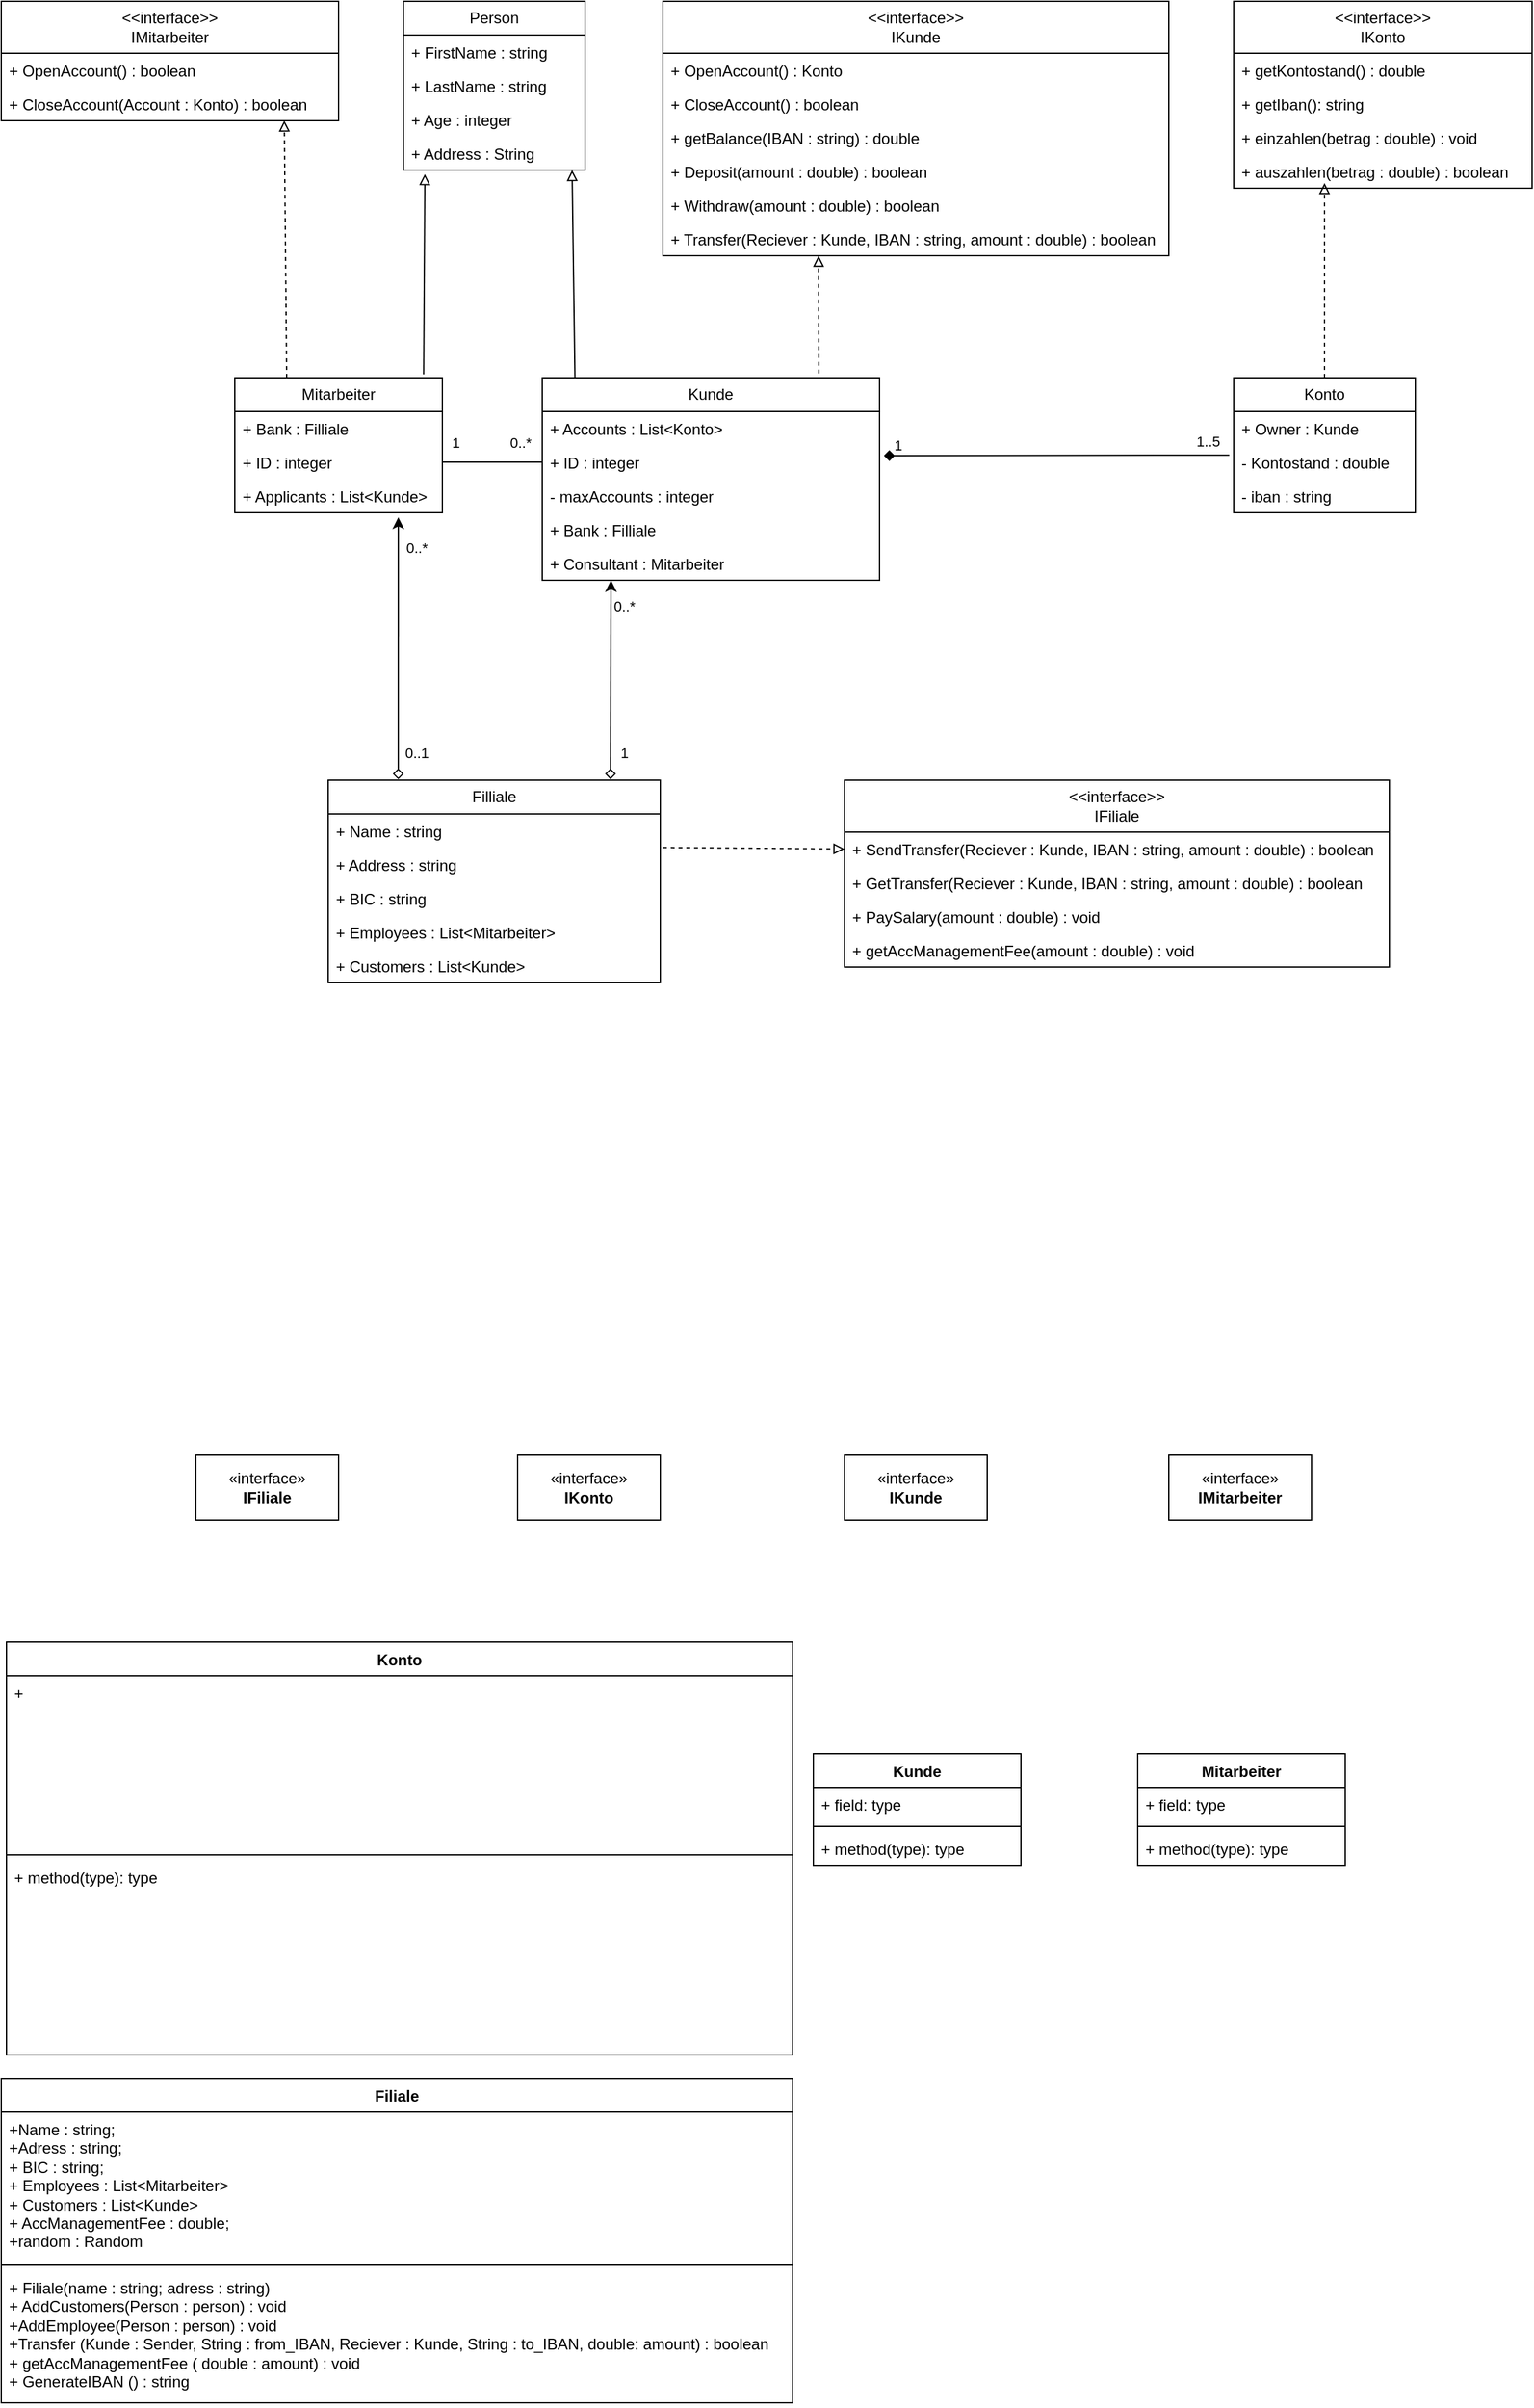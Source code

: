 <mxfile version="23.1.1" type="github">
  <diagram id="C5RBs43oDa-KdzZeNtuy" name="Page-1">
    <mxGraphModel dx="732" dy="807" grid="1" gridSize="10" guides="1" tooltips="1" connect="1" arrows="1" fold="1" page="1" pageScale="1" pageWidth="827" pageHeight="1169" math="0" shadow="0">
      <root>
        <mxCell id="WIyWlLk6GJQsqaUBKTNV-0" />
        <mxCell id="WIyWlLk6GJQsqaUBKTNV-1" parent="WIyWlLk6GJQsqaUBKTNV-0" />
        <mxCell id="O0np8D0qVa09u7cZetzE-4" value="&amp;lt;&amp;lt;interface&amp;gt;&amp;gt;&lt;br&gt;IKonto" style="swimlane;fontStyle=0;childLayout=stackLayout;horizontal=1;startSize=40;fillColor=none;horizontalStack=0;resizeParent=1;resizeParentMax=0;resizeLast=0;collapsible=1;marginBottom=0;whiteSpace=wrap;html=1;" parent="WIyWlLk6GJQsqaUBKTNV-1" vertex="1">
          <mxGeometry x="1360" y="80" width="230" height="144" as="geometry" />
        </mxCell>
        <mxCell id="O0np8D0qVa09u7cZetzE-5" value="+ getKontostand() : double" style="text;strokeColor=none;fillColor=none;align=left;verticalAlign=top;spacingLeft=4;spacingRight=4;overflow=hidden;rotatable=0;points=[[0,0.5],[1,0.5]];portConstraint=eastwest;whiteSpace=wrap;html=1;" parent="O0np8D0qVa09u7cZetzE-4" vertex="1">
          <mxGeometry y="40" width="230" height="26" as="geometry" />
        </mxCell>
        <mxCell id="O0np8D0qVa09u7cZetzE-6" value="+ getIban(): string" style="text;strokeColor=none;fillColor=none;align=left;verticalAlign=top;spacingLeft=4;spacingRight=4;overflow=hidden;rotatable=0;points=[[0,0.5],[1,0.5]];portConstraint=eastwest;whiteSpace=wrap;html=1;" parent="O0np8D0qVa09u7cZetzE-4" vertex="1">
          <mxGeometry y="66" width="230" height="26" as="geometry" />
        </mxCell>
        <mxCell id="O0np8D0qVa09u7cZetzE-7" value="+ einzahlen(betrag : double) : void" style="text;strokeColor=none;fillColor=none;align=left;verticalAlign=top;spacingLeft=4;spacingRight=4;overflow=hidden;rotatable=0;points=[[0,0.5],[1,0.5]];portConstraint=eastwest;whiteSpace=wrap;html=1;" parent="O0np8D0qVa09u7cZetzE-4" vertex="1">
          <mxGeometry y="92" width="230" height="26" as="geometry" />
        </mxCell>
        <mxCell id="O0np8D0qVa09u7cZetzE-21" value="+ auszahlen(betrag : double) : boolean" style="text;strokeColor=none;fillColor=none;align=left;verticalAlign=top;spacingLeft=4;spacingRight=4;overflow=hidden;rotatable=0;points=[[0,0.5],[1,0.5]];portConstraint=eastwest;whiteSpace=wrap;html=1;" parent="O0np8D0qVa09u7cZetzE-4" vertex="1">
          <mxGeometry y="118" width="230" height="26" as="geometry" />
        </mxCell>
        <mxCell id="O0np8D0qVa09u7cZetzE-9" value="&amp;lt;&amp;lt;interface&amp;gt;&amp;gt;&lt;br&gt;IFiliale" style="swimlane;fontStyle=0;childLayout=stackLayout;horizontal=1;startSize=40;fillColor=none;horizontalStack=0;resizeParent=1;resizeParentMax=0;resizeLast=0;collapsible=1;marginBottom=0;whiteSpace=wrap;html=1;" parent="WIyWlLk6GJQsqaUBKTNV-1" vertex="1">
          <mxGeometry x="1060" y="680" width="420" height="144" as="geometry" />
        </mxCell>
        <mxCell id="O0np8D0qVa09u7cZetzE-10" value="+ SendTransfer(Reciever : Kunde, IBAN : string, amount : double) : boolean" style="text;strokeColor=none;fillColor=none;align=left;verticalAlign=top;spacingLeft=4;spacingRight=4;overflow=hidden;rotatable=0;points=[[0,0.5],[1,0.5]];portConstraint=eastwest;whiteSpace=wrap;html=1;" parent="O0np8D0qVa09u7cZetzE-9" vertex="1">
          <mxGeometry y="40" width="420" height="26" as="geometry" />
        </mxCell>
        <mxCell id="O0np8D0qVa09u7cZetzE-11" value="+ GetTransfer(Reciever : Kunde, IBAN : string, amount : double) : boolean" style="text;strokeColor=none;fillColor=none;align=left;verticalAlign=top;spacingLeft=4;spacingRight=4;overflow=hidden;rotatable=0;points=[[0,0.5],[1,0.5]];portConstraint=eastwest;whiteSpace=wrap;html=1;" parent="O0np8D0qVa09u7cZetzE-9" vertex="1">
          <mxGeometry y="66" width="420" height="26" as="geometry" />
        </mxCell>
        <mxCell id="O0np8D0qVa09u7cZetzE-12" value="+ PaySalary(amount : double) : void" style="text;strokeColor=none;fillColor=none;align=left;verticalAlign=top;spacingLeft=4;spacingRight=4;overflow=hidden;rotatable=0;points=[[0,0.5],[1,0.5]];portConstraint=eastwest;whiteSpace=wrap;html=1;" parent="O0np8D0qVa09u7cZetzE-9" vertex="1">
          <mxGeometry y="92" width="420" height="26" as="geometry" />
        </mxCell>
        <mxCell id="O0np8D0qVa09u7cZetzE-25" value="+ getAccManagementFee(amount : double) : void" style="text;strokeColor=none;fillColor=none;align=left;verticalAlign=top;spacingLeft=4;spacingRight=4;overflow=hidden;rotatable=0;points=[[0,0.5],[1,0.5]];portConstraint=eastwest;whiteSpace=wrap;html=1;" parent="O0np8D0qVa09u7cZetzE-9" vertex="1">
          <mxGeometry y="118" width="420" height="26" as="geometry" />
        </mxCell>
        <mxCell id="O0np8D0qVa09u7cZetzE-13" value="&amp;lt;&amp;lt;interface&amp;gt;&amp;gt;&lt;br&gt;IMitarbeiter" style="swimlane;fontStyle=0;childLayout=stackLayout;horizontal=1;startSize=40;fillColor=none;horizontalStack=0;resizeParent=1;resizeParentMax=0;resizeLast=0;collapsible=1;marginBottom=0;whiteSpace=wrap;html=1;" parent="WIyWlLk6GJQsqaUBKTNV-1" vertex="1">
          <mxGeometry x="410" y="80" width="260" height="92" as="geometry" />
        </mxCell>
        <mxCell id="O0np8D0qVa09u7cZetzE-14" value="+ OpenAccount() : boolean" style="text;strokeColor=none;fillColor=none;align=left;verticalAlign=top;spacingLeft=4;spacingRight=4;overflow=hidden;rotatable=0;points=[[0,0.5],[1,0.5]];portConstraint=eastwest;whiteSpace=wrap;html=1;" parent="O0np8D0qVa09u7cZetzE-13" vertex="1">
          <mxGeometry y="40" width="260" height="26" as="geometry" />
        </mxCell>
        <mxCell id="O0np8D0qVa09u7cZetzE-15" value="+ CloseAccount(Account : Konto) : boolean" style="text;strokeColor=none;fillColor=none;align=left;verticalAlign=top;spacingLeft=4;spacingRight=4;overflow=hidden;rotatable=0;points=[[0,0.5],[1,0.5]];portConstraint=eastwest;whiteSpace=wrap;html=1;" parent="O0np8D0qVa09u7cZetzE-13" vertex="1">
          <mxGeometry y="66" width="260" height="26" as="geometry" />
        </mxCell>
        <mxCell id="O0np8D0qVa09u7cZetzE-17" value="&amp;lt;&amp;lt;interface&amp;gt;&amp;gt;&lt;br&gt;IKunde" style="swimlane;fontStyle=0;childLayout=stackLayout;horizontal=1;startSize=40;fillColor=none;horizontalStack=0;resizeParent=1;resizeParentMax=0;resizeLast=0;collapsible=1;marginBottom=0;whiteSpace=wrap;html=1;" parent="WIyWlLk6GJQsqaUBKTNV-1" vertex="1">
          <mxGeometry x="920" y="80" width="390" height="196" as="geometry" />
        </mxCell>
        <mxCell id="O0np8D0qVa09u7cZetzE-18" value="+ OpenAccount() : Konto" style="text;strokeColor=none;fillColor=none;align=left;verticalAlign=top;spacingLeft=4;spacingRight=4;overflow=hidden;rotatable=0;points=[[0,0.5],[1,0.5]];portConstraint=eastwest;whiteSpace=wrap;html=1;" parent="O0np8D0qVa09u7cZetzE-17" vertex="1">
          <mxGeometry y="40" width="390" height="26" as="geometry" />
        </mxCell>
        <mxCell id="O0np8D0qVa09u7cZetzE-19" value="+ CloseAccount() : boolean" style="text;strokeColor=none;fillColor=none;align=left;verticalAlign=top;spacingLeft=4;spacingRight=4;overflow=hidden;rotatable=0;points=[[0,0.5],[1,0.5]];portConstraint=eastwest;whiteSpace=wrap;html=1;" parent="O0np8D0qVa09u7cZetzE-17" vertex="1">
          <mxGeometry y="66" width="390" height="26" as="geometry" />
        </mxCell>
        <mxCell id="O0np8D0qVa09u7cZetzE-20" value="+ getBalance(IBAN : string) : double" style="text;strokeColor=none;fillColor=none;align=left;verticalAlign=top;spacingLeft=4;spacingRight=4;overflow=hidden;rotatable=0;points=[[0,0.5],[1,0.5]];portConstraint=eastwest;whiteSpace=wrap;html=1;" parent="O0np8D0qVa09u7cZetzE-17" vertex="1">
          <mxGeometry y="92" width="390" height="26" as="geometry" />
        </mxCell>
        <mxCell id="O0np8D0qVa09u7cZetzE-22" value="+ Deposit(amount : double) : boolean" style="text;strokeColor=none;fillColor=none;align=left;verticalAlign=top;spacingLeft=4;spacingRight=4;overflow=hidden;rotatable=0;points=[[0,0.5],[1,0.5]];portConstraint=eastwest;whiteSpace=wrap;html=1;" parent="O0np8D0qVa09u7cZetzE-17" vertex="1">
          <mxGeometry y="118" width="390" height="26" as="geometry" />
        </mxCell>
        <mxCell id="O0np8D0qVa09u7cZetzE-23" value="+ Withdraw(amount : double) : boolean" style="text;strokeColor=none;fillColor=none;align=left;verticalAlign=top;spacingLeft=4;spacingRight=4;overflow=hidden;rotatable=0;points=[[0,0.5],[1,0.5]];portConstraint=eastwest;whiteSpace=wrap;html=1;" parent="O0np8D0qVa09u7cZetzE-17" vertex="1">
          <mxGeometry y="144" width="390" height="26" as="geometry" />
        </mxCell>
        <mxCell id="O0np8D0qVa09u7cZetzE-24" value="+ Transfer(Reciever : Kunde, IBAN : string, amount : double) : boolean" style="text;strokeColor=none;fillColor=none;align=left;verticalAlign=top;spacingLeft=4;spacingRight=4;overflow=hidden;rotatable=0;points=[[0,0.5],[1,0.5]];portConstraint=eastwest;whiteSpace=wrap;html=1;" parent="O0np8D0qVa09u7cZetzE-17" vertex="1">
          <mxGeometry y="170" width="390" height="26" as="geometry" />
        </mxCell>
        <mxCell id="O0np8D0qVa09u7cZetzE-26" value="Person" style="swimlane;fontStyle=0;childLayout=stackLayout;horizontal=1;startSize=26;fillColor=none;horizontalStack=0;resizeParent=1;resizeParentMax=0;resizeLast=0;collapsible=1;marginBottom=0;whiteSpace=wrap;html=1;" parent="WIyWlLk6GJQsqaUBKTNV-1" vertex="1">
          <mxGeometry x="720" y="80" width="140" height="130" as="geometry" />
        </mxCell>
        <mxCell id="O0np8D0qVa09u7cZetzE-27" value="+ FirstName : string" style="text;strokeColor=none;fillColor=none;align=left;verticalAlign=top;spacingLeft=4;spacingRight=4;overflow=hidden;rotatable=0;points=[[0,0.5],[1,0.5]];portConstraint=eastwest;whiteSpace=wrap;html=1;" parent="O0np8D0qVa09u7cZetzE-26" vertex="1">
          <mxGeometry y="26" width="140" height="26" as="geometry" />
        </mxCell>
        <mxCell id="O0np8D0qVa09u7cZetzE-28" value="+ LastName : string" style="text;strokeColor=none;fillColor=none;align=left;verticalAlign=top;spacingLeft=4;spacingRight=4;overflow=hidden;rotatable=0;points=[[0,0.5],[1,0.5]];portConstraint=eastwest;whiteSpace=wrap;html=1;" parent="O0np8D0qVa09u7cZetzE-26" vertex="1">
          <mxGeometry y="52" width="140" height="26" as="geometry" />
        </mxCell>
        <mxCell id="O0np8D0qVa09u7cZetzE-42" value="+ Age : integer" style="text;strokeColor=none;fillColor=none;align=left;verticalAlign=top;spacingLeft=4;spacingRight=4;overflow=hidden;rotatable=0;points=[[0,0.5],[1,0.5]];portConstraint=eastwest;whiteSpace=wrap;html=1;" parent="O0np8D0qVa09u7cZetzE-26" vertex="1">
          <mxGeometry y="78" width="140" height="26" as="geometry" />
        </mxCell>
        <mxCell id="O0np8D0qVa09u7cZetzE-29" value="+ Address : String" style="text;strokeColor=none;fillColor=none;align=left;verticalAlign=top;spacingLeft=4;spacingRight=4;overflow=hidden;rotatable=0;points=[[0,0.5],[1,0.5]];portConstraint=eastwest;whiteSpace=wrap;html=1;" parent="O0np8D0qVa09u7cZetzE-26" vertex="1">
          <mxGeometry y="104" width="140" height="26" as="geometry" />
        </mxCell>
        <mxCell id="O0np8D0qVa09u7cZetzE-30" value="Mitarbeiter" style="swimlane;fontStyle=0;childLayout=stackLayout;horizontal=1;startSize=26;fillColor=none;horizontalStack=0;resizeParent=1;resizeParentMax=0;resizeLast=0;collapsible=1;marginBottom=0;whiteSpace=wrap;html=1;" parent="WIyWlLk6GJQsqaUBKTNV-1" vertex="1">
          <mxGeometry x="590" y="370" width="160" height="104" as="geometry" />
        </mxCell>
        <mxCell id="O0np8D0qVa09u7cZetzE-31" value="+ Bank : Filliale" style="text;strokeColor=none;fillColor=none;align=left;verticalAlign=top;spacingLeft=4;spacingRight=4;overflow=hidden;rotatable=0;points=[[0,0.5],[1,0.5]];portConstraint=eastwest;whiteSpace=wrap;html=1;" parent="O0np8D0qVa09u7cZetzE-30" vertex="1">
          <mxGeometry y="26" width="160" height="26" as="geometry" />
        </mxCell>
        <mxCell id="O0np8D0qVa09u7cZetzE-32" value="+ ID : integer" style="text;strokeColor=none;fillColor=none;align=left;verticalAlign=top;spacingLeft=4;spacingRight=4;overflow=hidden;rotatable=0;points=[[0,0.5],[1,0.5]];portConstraint=eastwest;whiteSpace=wrap;html=1;" parent="O0np8D0qVa09u7cZetzE-30" vertex="1">
          <mxGeometry y="52" width="160" height="26" as="geometry" />
        </mxCell>
        <mxCell id="O0np8D0qVa09u7cZetzE-33" value="+ Applicants : List&amp;lt;Kunde&amp;gt;" style="text;strokeColor=none;fillColor=none;align=left;verticalAlign=top;spacingLeft=4;spacingRight=4;overflow=hidden;rotatable=0;points=[[0,0.5],[1,0.5]];portConstraint=eastwest;whiteSpace=wrap;html=1;" parent="O0np8D0qVa09u7cZetzE-30" vertex="1">
          <mxGeometry y="78" width="160" height="26" as="geometry" />
        </mxCell>
        <mxCell id="O0np8D0qVa09u7cZetzE-34" value="Konto" style="swimlane;fontStyle=0;childLayout=stackLayout;horizontal=1;startSize=26;fillColor=none;horizontalStack=0;resizeParent=1;resizeParentMax=0;resizeLast=0;collapsible=1;marginBottom=0;whiteSpace=wrap;html=1;" parent="WIyWlLk6GJQsqaUBKTNV-1" vertex="1">
          <mxGeometry x="1360" y="370" width="140" height="104" as="geometry" />
        </mxCell>
        <mxCell id="O0np8D0qVa09u7cZetzE-35" value="+ Owner : Kunde" style="text;strokeColor=none;fillColor=none;align=left;verticalAlign=top;spacingLeft=4;spacingRight=4;overflow=hidden;rotatable=0;points=[[0,0.5],[1,0.5]];portConstraint=eastwest;whiteSpace=wrap;html=1;" parent="O0np8D0qVa09u7cZetzE-34" vertex="1">
          <mxGeometry y="26" width="140" height="26" as="geometry" />
        </mxCell>
        <mxCell id="O0np8D0qVa09u7cZetzE-36" value="- Kontostand : double" style="text;strokeColor=none;fillColor=none;align=left;verticalAlign=top;spacingLeft=4;spacingRight=4;overflow=hidden;rotatable=0;points=[[0,0.5],[1,0.5]];portConstraint=eastwest;whiteSpace=wrap;html=1;" parent="O0np8D0qVa09u7cZetzE-34" vertex="1">
          <mxGeometry y="52" width="140" height="26" as="geometry" />
        </mxCell>
        <mxCell id="O0np8D0qVa09u7cZetzE-37" value="- iban : string" style="text;strokeColor=none;fillColor=none;align=left;verticalAlign=top;spacingLeft=4;spacingRight=4;overflow=hidden;rotatable=0;points=[[0,0.5],[1,0.5]];portConstraint=eastwest;whiteSpace=wrap;html=1;" parent="O0np8D0qVa09u7cZetzE-34" vertex="1">
          <mxGeometry y="78" width="140" height="26" as="geometry" />
        </mxCell>
        <mxCell id="O0np8D0qVa09u7cZetzE-38" value="Filliale" style="swimlane;fontStyle=0;childLayout=stackLayout;horizontal=1;startSize=26;fillColor=none;horizontalStack=0;resizeParent=1;resizeParentMax=0;resizeLast=0;collapsible=1;marginBottom=0;whiteSpace=wrap;html=1;" parent="WIyWlLk6GJQsqaUBKTNV-1" vertex="1">
          <mxGeometry x="662" y="680" width="256" height="156" as="geometry" />
        </mxCell>
        <mxCell id="O0np8D0qVa09u7cZetzE-39" value="+ Name : string" style="text;strokeColor=none;fillColor=none;align=left;verticalAlign=top;spacingLeft=4;spacingRight=4;overflow=hidden;rotatable=0;points=[[0,0.5],[1,0.5]];portConstraint=eastwest;whiteSpace=wrap;html=1;" parent="O0np8D0qVa09u7cZetzE-38" vertex="1">
          <mxGeometry y="26" width="256" height="26" as="geometry" />
        </mxCell>
        <mxCell id="O0np8D0qVa09u7cZetzE-40" value="+ Address : string" style="text;strokeColor=none;fillColor=none;align=left;verticalAlign=top;spacingLeft=4;spacingRight=4;overflow=hidden;rotatable=0;points=[[0,0.5],[1,0.5]];portConstraint=eastwest;whiteSpace=wrap;html=1;" parent="O0np8D0qVa09u7cZetzE-38" vertex="1">
          <mxGeometry y="52" width="256" height="26" as="geometry" />
        </mxCell>
        <mxCell id="O0np8D0qVa09u7cZetzE-41" value="+ BIC : string" style="text;strokeColor=none;fillColor=none;align=left;verticalAlign=top;spacingLeft=4;spacingRight=4;overflow=hidden;rotatable=0;points=[[0,0.5],[1,0.5]];portConstraint=eastwest;whiteSpace=wrap;html=1;" parent="O0np8D0qVa09u7cZetzE-38" vertex="1">
          <mxGeometry y="78" width="256" height="26" as="geometry" />
        </mxCell>
        <mxCell id="O0np8D0qVa09u7cZetzE-43" value="+ Employees : List&amp;lt;Mitarbeiter&amp;gt;" style="text;strokeColor=none;fillColor=none;align=left;verticalAlign=top;spacingLeft=4;spacingRight=4;overflow=hidden;rotatable=0;points=[[0,0.5],[1,0.5]];portConstraint=eastwest;whiteSpace=wrap;html=1;" parent="O0np8D0qVa09u7cZetzE-38" vertex="1">
          <mxGeometry y="104" width="256" height="26" as="geometry" />
        </mxCell>
        <mxCell id="O0np8D0qVa09u7cZetzE-44" value="+ Customers : List&amp;lt;Kunde&amp;gt;" style="text;strokeColor=none;fillColor=none;align=left;verticalAlign=top;spacingLeft=4;spacingRight=4;overflow=hidden;rotatable=0;points=[[0,0.5],[1,0.5]];portConstraint=eastwest;whiteSpace=wrap;html=1;" parent="O0np8D0qVa09u7cZetzE-38" vertex="1">
          <mxGeometry y="130" width="256" height="26" as="geometry" />
        </mxCell>
        <mxCell id="O0np8D0qVa09u7cZetzE-46" value="Kunde" style="swimlane;fontStyle=0;childLayout=stackLayout;horizontal=1;startSize=26;fillColor=none;horizontalStack=0;resizeParent=1;resizeParentMax=0;resizeLast=0;collapsible=1;marginBottom=0;whiteSpace=wrap;html=1;" parent="WIyWlLk6GJQsqaUBKTNV-1" vertex="1">
          <mxGeometry x="827" y="370" width="260" height="156" as="geometry" />
        </mxCell>
        <mxCell id="O0np8D0qVa09u7cZetzE-47" value="+ Accounts : List&amp;lt;Konto&amp;gt;" style="text;strokeColor=none;fillColor=none;align=left;verticalAlign=top;spacingLeft=4;spacingRight=4;overflow=hidden;rotatable=0;points=[[0,0.5],[1,0.5]];portConstraint=eastwest;whiteSpace=wrap;html=1;" parent="O0np8D0qVa09u7cZetzE-46" vertex="1">
          <mxGeometry y="26" width="260" height="26" as="geometry" />
        </mxCell>
        <mxCell id="O0np8D0qVa09u7cZetzE-48" value="+ ID : integer" style="text;strokeColor=none;fillColor=none;align=left;verticalAlign=top;spacingLeft=4;spacingRight=4;overflow=hidden;rotatable=0;points=[[0,0.5],[1,0.5]];portConstraint=eastwest;whiteSpace=wrap;html=1;" parent="O0np8D0qVa09u7cZetzE-46" vertex="1">
          <mxGeometry y="52" width="260" height="26" as="geometry" />
        </mxCell>
        <mxCell id="O0np8D0qVa09u7cZetzE-49" value="- maxAccounts : integer" style="text;strokeColor=none;fillColor=none;align=left;verticalAlign=top;spacingLeft=4;spacingRight=4;overflow=hidden;rotatable=0;points=[[0,0.5],[1,0.5]];portConstraint=eastwest;whiteSpace=wrap;html=1;" parent="O0np8D0qVa09u7cZetzE-46" vertex="1">
          <mxGeometry y="78" width="260" height="26" as="geometry" />
        </mxCell>
        <mxCell id="O0np8D0qVa09u7cZetzE-50" value="+ Bank : Filliale" style="text;strokeColor=none;fillColor=none;align=left;verticalAlign=top;spacingLeft=4;spacingRight=4;overflow=hidden;rotatable=0;points=[[0,0.5],[1,0.5]];portConstraint=eastwest;whiteSpace=wrap;html=1;" parent="O0np8D0qVa09u7cZetzE-46" vertex="1">
          <mxGeometry y="104" width="260" height="26" as="geometry" />
        </mxCell>
        <mxCell id="O0np8D0qVa09u7cZetzE-51" value="+ Consultant : Mitarbeiter" style="text;strokeColor=none;fillColor=none;align=left;verticalAlign=top;spacingLeft=4;spacingRight=4;overflow=hidden;rotatable=0;points=[[0,0.5],[1,0.5]];portConstraint=eastwest;whiteSpace=wrap;html=1;" parent="O0np8D0qVa09u7cZetzE-46" vertex="1">
          <mxGeometry y="130" width="260" height="26" as="geometry" />
        </mxCell>
        <mxCell id="O0np8D0qVa09u7cZetzE-54" value="" style="endArrow=block;dashed=1;html=1;rounded=0;exitX=0.5;exitY=0;exitDx=0;exitDy=0;endFill=0;" parent="WIyWlLk6GJQsqaUBKTNV-1" source="O0np8D0qVa09u7cZetzE-34" edge="1">
          <mxGeometry width="50" height="50" relative="1" as="geometry">
            <mxPoint x="1330" y="380" as="sourcePoint" />
            <mxPoint x="1430" y="220" as="targetPoint" />
          </mxGeometry>
        </mxCell>
        <mxCell id="O0np8D0qVa09u7cZetzE-55" value="" style="endArrow=none;html=1;rounded=0;entryX=-0.024;entryY=0.292;entryDx=0;entryDy=0;exitX=1.013;exitY=1.308;exitDx=0;exitDy=0;exitPerimeter=0;startArrow=diamond;startFill=1;entryPerimeter=0;" parent="WIyWlLk6GJQsqaUBKTNV-1" source="O0np8D0qVa09u7cZetzE-47" target="O0np8D0qVa09u7cZetzE-36" edge="1">
          <mxGeometry width="50" height="50" relative="1" as="geometry">
            <mxPoint x="1110" y="604" as="sourcePoint" />
            <mxPoint x="1160" y="554" as="targetPoint" />
          </mxGeometry>
        </mxCell>
        <mxCell id="O0np8D0qVa09u7cZetzE-56" value="1" style="edgeLabel;html=1;align=center;verticalAlign=middle;resizable=0;points=[];" parent="O0np8D0qVa09u7cZetzE-55" vertex="1" connectable="0">
          <mxGeometry x="-0.79" y="1" relative="1" as="geometry">
            <mxPoint x="-18" y="-7" as="offset" />
          </mxGeometry>
        </mxCell>
        <mxCell id="O0np8D0qVa09u7cZetzE-57" value="1..5" style="edgeLabel;html=1;align=center;verticalAlign=middle;resizable=0;points=[];" parent="O0np8D0qVa09u7cZetzE-55" vertex="1" connectable="0">
          <mxGeometry x="0.687" relative="1" as="geometry">
            <mxPoint x="25" y="-11" as="offset" />
          </mxGeometry>
        </mxCell>
        <mxCell id="O0np8D0qVa09u7cZetzE-58" value="" style="endArrow=block;dashed=1;html=1;rounded=0;exitX=0.82;exitY=-0.021;exitDx=0;exitDy=0;endFill=0;exitPerimeter=0;" parent="WIyWlLk6GJQsqaUBKTNV-1" source="O0np8D0qVa09u7cZetzE-46" edge="1">
          <mxGeometry width="50" height="50" relative="1" as="geometry">
            <mxPoint x="1040" y="426" as="sourcePoint" />
            <mxPoint x="1040" y="276" as="targetPoint" />
          </mxGeometry>
        </mxCell>
        <mxCell id="O0np8D0qVa09u7cZetzE-59" value="" style="endArrow=block;dashed=1;html=1;rounded=0;exitX=0.25;exitY=0;exitDx=0;exitDy=0;endFill=0;entryX=0.839;entryY=0.994;entryDx=0;entryDy=0;entryPerimeter=0;" parent="WIyWlLk6GJQsqaUBKTNV-1" source="O0np8D0qVa09u7cZetzE-30" target="O0np8D0qVa09u7cZetzE-15" edge="1">
          <mxGeometry width="50" height="50" relative="1" as="geometry">
            <mxPoint x="660" y="350" as="sourcePoint" />
            <mxPoint x="660" y="200" as="targetPoint" />
          </mxGeometry>
        </mxCell>
        <mxCell id="O0np8D0qVa09u7cZetzE-60" value="" style="endArrow=block;html=1;rounded=0;entryX=0.118;entryY=1.118;entryDx=0;entryDy=0;entryPerimeter=0;exitX=0.91;exitY=-0.025;exitDx=0;exitDy=0;exitPerimeter=0;endFill=0;" parent="WIyWlLk6GJQsqaUBKTNV-1" source="O0np8D0qVa09u7cZetzE-30" target="O0np8D0qVa09u7cZetzE-29" edge="1">
          <mxGeometry width="50" height="50" relative="1" as="geometry">
            <mxPoint x="640" y="290" as="sourcePoint" />
            <mxPoint x="690" y="240" as="targetPoint" />
          </mxGeometry>
        </mxCell>
        <mxCell id="O0np8D0qVa09u7cZetzE-61" value="" style="endArrow=block;html=1;rounded=0;entryX=0.172;entryY=1.071;entryDx=0;entryDy=0;entryPerimeter=0;exitX=0.097;exitY=0.002;exitDx=0;exitDy=0;exitPerimeter=0;endFill=0;" parent="WIyWlLk6GJQsqaUBKTNV-1" source="O0np8D0qVa09u7cZetzE-46" edge="1">
          <mxGeometry width="50" height="50" relative="1" as="geometry">
            <mxPoint x="852" y="365" as="sourcePoint" />
            <mxPoint x="850" y="210" as="targetPoint" />
          </mxGeometry>
        </mxCell>
        <mxCell id="O0np8D0qVa09u7cZetzE-62" value="" style="endArrow=classic;html=1;rounded=0;entryX=0.788;entryY=1.137;entryDx=0;entryDy=0;entryPerimeter=0;startArrow=diamond;startFill=0;exitX=0.211;exitY=-0.004;exitDx=0;exitDy=0;exitPerimeter=0;" parent="WIyWlLk6GJQsqaUBKTNV-1" source="O0np8D0qVa09u7cZetzE-38" target="O0np8D0qVa09u7cZetzE-33" edge="1">
          <mxGeometry width="50" height="50" relative="1" as="geometry">
            <mxPoint x="720" y="670" as="sourcePoint" />
            <mxPoint x="760" y="530" as="targetPoint" />
          </mxGeometry>
        </mxCell>
        <mxCell id="O0np8D0qVa09u7cZetzE-67" value="0..*" style="edgeLabel;html=1;align=center;verticalAlign=middle;resizable=0;points=[];" parent="O0np8D0qVa09u7cZetzE-62" vertex="1" connectable="0">
          <mxGeometry x="0.791" y="-4" relative="1" as="geometry">
            <mxPoint x="10" y="2" as="offset" />
          </mxGeometry>
        </mxCell>
        <mxCell id="O0np8D0qVa09u7cZetzE-68" value="0..1" style="edgeLabel;html=1;align=center;verticalAlign=middle;resizable=0;points=[];" parent="O0np8D0qVa09u7cZetzE-62" vertex="1" connectable="0">
          <mxGeometry x="-0.791" y="-1" relative="1" as="geometry">
            <mxPoint x="13" as="offset" />
          </mxGeometry>
        </mxCell>
        <mxCell id="O0np8D0qVa09u7cZetzE-63" value="" style="endArrow=classic;html=1;rounded=0;entryX=0.788;entryY=1.137;entryDx=0;entryDy=0;entryPerimeter=0;startArrow=diamond;startFill=0;exitX=0.85;exitY=-0.004;exitDx=0;exitDy=0;exitPerimeter=0;" parent="WIyWlLk6GJQsqaUBKTNV-1" source="O0np8D0qVa09u7cZetzE-38" edge="1">
          <mxGeometry width="50" height="50" relative="1" as="geometry">
            <mxPoint x="880" y="670" as="sourcePoint" />
            <mxPoint x="880" y="526" as="targetPoint" />
          </mxGeometry>
        </mxCell>
        <mxCell id="O0np8D0qVa09u7cZetzE-69" value="0..*" style="edgeLabel;html=1;align=center;verticalAlign=middle;resizable=0;points=[];" parent="O0np8D0qVa09u7cZetzE-63" vertex="1" connectable="0">
          <mxGeometry x="0.743" relative="1" as="geometry">
            <mxPoint x="10" as="offset" />
          </mxGeometry>
        </mxCell>
        <mxCell id="O0np8D0qVa09u7cZetzE-70" value="1" style="edgeLabel;html=1;align=center;verticalAlign=middle;resizable=0;points=[];" parent="O0np8D0qVa09u7cZetzE-63" vertex="1" connectable="0">
          <mxGeometry x="-0.734" y="-1" relative="1" as="geometry">
            <mxPoint x="9" as="offset" />
          </mxGeometry>
        </mxCell>
        <mxCell id="O0np8D0qVa09u7cZetzE-64" value="" style="endArrow=none;html=1;rounded=0;entryX=0;entryY=0.5;entryDx=0;entryDy=0;exitX=1;exitY=0.5;exitDx=0;exitDy=0;" parent="WIyWlLk6GJQsqaUBKTNV-1" source="O0np8D0qVa09u7cZetzE-32" target="O0np8D0qVa09u7cZetzE-48" edge="1">
          <mxGeometry width="50" height="50" relative="1" as="geometry">
            <mxPoint x="640" y="450" as="sourcePoint" />
            <mxPoint x="690" y="400" as="targetPoint" />
          </mxGeometry>
        </mxCell>
        <mxCell id="O0np8D0qVa09u7cZetzE-65" value="1" style="edgeLabel;html=1;align=center;verticalAlign=middle;resizable=0;points=[];" parent="O0np8D0qVa09u7cZetzE-64" vertex="1" connectable="0">
          <mxGeometry x="-0.736" y="2" relative="1" as="geometry">
            <mxPoint y="-13" as="offset" />
          </mxGeometry>
        </mxCell>
        <mxCell id="O0np8D0qVa09u7cZetzE-66" value="0..*" style="edgeLabel;html=1;align=center;verticalAlign=middle;resizable=0;points=[];" parent="O0np8D0qVa09u7cZetzE-64" vertex="1" connectable="0">
          <mxGeometry x="0.563" relative="1" as="geometry">
            <mxPoint y="-15" as="offset" />
          </mxGeometry>
        </mxCell>
        <mxCell id="O0np8D0qVa09u7cZetzE-72" value="" style="endArrow=block;dashed=1;html=1;rounded=0;exitX=1.008;exitY=-0.005;exitDx=0;exitDy=0;endFill=0;entryX=0;entryY=0.5;entryDx=0;entryDy=0;exitPerimeter=0;" parent="WIyWlLk6GJQsqaUBKTNV-1" source="O0np8D0qVa09u7cZetzE-40" target="O0np8D0qVa09u7cZetzE-10" edge="1">
          <mxGeometry width="50" height="50" relative="1" as="geometry">
            <mxPoint x="972" y="808" as="sourcePoint" />
            <mxPoint x="970" y="610" as="targetPoint" />
          </mxGeometry>
        </mxCell>
        <mxCell id="iTh-7qj9WM5Aq7R-gZvA-0" value="«interface»&lt;br&gt;&lt;b&gt;IKonto&lt;/b&gt;" style="html=1;whiteSpace=wrap;" vertex="1" parent="WIyWlLk6GJQsqaUBKTNV-1">
          <mxGeometry x="808" y="1200" width="110" height="50" as="geometry" />
        </mxCell>
        <mxCell id="iTh-7qj9WM5Aq7R-gZvA-1" value="«interface»&lt;br&gt;&lt;b&gt;IFiliale&lt;/b&gt;" style="html=1;whiteSpace=wrap;" vertex="1" parent="WIyWlLk6GJQsqaUBKTNV-1">
          <mxGeometry x="560" y="1200" width="110" height="50" as="geometry" />
        </mxCell>
        <mxCell id="iTh-7qj9WM5Aq7R-gZvA-2" value="«interface»&lt;br&gt;&lt;b&gt;IMitarbeiter&lt;/b&gt;" style="html=1;whiteSpace=wrap;" vertex="1" parent="WIyWlLk6GJQsqaUBKTNV-1">
          <mxGeometry x="1310" y="1200" width="110" height="50" as="geometry" />
        </mxCell>
        <mxCell id="iTh-7qj9WM5Aq7R-gZvA-3" value="«interface»&lt;br&gt;&lt;b&gt;IKunde&lt;/b&gt;" style="html=1;whiteSpace=wrap;" vertex="1" parent="WIyWlLk6GJQsqaUBKTNV-1">
          <mxGeometry x="1060" y="1200" width="110" height="50" as="geometry" />
        </mxCell>
        <mxCell id="iTh-7qj9WM5Aq7R-gZvA-4" value="Mitarbeiter" style="swimlane;fontStyle=1;align=center;verticalAlign=top;childLayout=stackLayout;horizontal=1;startSize=26;horizontalStack=0;resizeParent=1;resizeParentMax=0;resizeLast=0;collapsible=1;marginBottom=0;whiteSpace=wrap;html=1;" vertex="1" parent="WIyWlLk6GJQsqaUBKTNV-1">
          <mxGeometry x="1286" y="1430" width="160" height="86" as="geometry" />
        </mxCell>
        <mxCell id="iTh-7qj9WM5Aq7R-gZvA-5" value="+ field: type" style="text;strokeColor=none;fillColor=none;align=left;verticalAlign=top;spacingLeft=4;spacingRight=4;overflow=hidden;rotatable=0;points=[[0,0.5],[1,0.5]];portConstraint=eastwest;whiteSpace=wrap;html=1;" vertex="1" parent="iTh-7qj9WM5Aq7R-gZvA-4">
          <mxGeometry y="26" width="160" height="26" as="geometry" />
        </mxCell>
        <mxCell id="iTh-7qj9WM5Aq7R-gZvA-6" value="" style="line;strokeWidth=1;fillColor=none;align=left;verticalAlign=middle;spacingTop=-1;spacingLeft=3;spacingRight=3;rotatable=0;labelPosition=right;points=[];portConstraint=eastwest;strokeColor=inherit;" vertex="1" parent="iTh-7qj9WM5Aq7R-gZvA-4">
          <mxGeometry y="52" width="160" height="8" as="geometry" />
        </mxCell>
        <mxCell id="iTh-7qj9WM5Aq7R-gZvA-7" value="+ method(type): type" style="text;strokeColor=none;fillColor=none;align=left;verticalAlign=top;spacingLeft=4;spacingRight=4;overflow=hidden;rotatable=0;points=[[0,0.5],[1,0.5]];portConstraint=eastwest;whiteSpace=wrap;html=1;" vertex="1" parent="iTh-7qj9WM5Aq7R-gZvA-4">
          <mxGeometry y="60" width="160" height="26" as="geometry" />
        </mxCell>
        <mxCell id="iTh-7qj9WM5Aq7R-gZvA-8" value="Kunde" style="swimlane;fontStyle=1;align=center;verticalAlign=top;childLayout=stackLayout;horizontal=1;startSize=26;horizontalStack=0;resizeParent=1;resizeParentMax=0;resizeLast=0;collapsible=1;marginBottom=0;whiteSpace=wrap;html=1;" vertex="1" parent="WIyWlLk6GJQsqaUBKTNV-1">
          <mxGeometry x="1036" y="1430" width="160" height="86" as="geometry" />
        </mxCell>
        <mxCell id="iTh-7qj9WM5Aq7R-gZvA-9" value="+ field: type" style="text;strokeColor=none;fillColor=none;align=left;verticalAlign=top;spacingLeft=4;spacingRight=4;overflow=hidden;rotatable=0;points=[[0,0.5],[1,0.5]];portConstraint=eastwest;whiteSpace=wrap;html=1;" vertex="1" parent="iTh-7qj9WM5Aq7R-gZvA-8">
          <mxGeometry y="26" width="160" height="26" as="geometry" />
        </mxCell>
        <mxCell id="iTh-7qj9WM5Aq7R-gZvA-10" value="" style="line;strokeWidth=1;fillColor=none;align=left;verticalAlign=middle;spacingTop=-1;spacingLeft=3;spacingRight=3;rotatable=0;labelPosition=right;points=[];portConstraint=eastwest;strokeColor=inherit;" vertex="1" parent="iTh-7qj9WM5Aq7R-gZvA-8">
          <mxGeometry y="52" width="160" height="8" as="geometry" />
        </mxCell>
        <mxCell id="iTh-7qj9WM5Aq7R-gZvA-11" value="+ method(type): type" style="text;strokeColor=none;fillColor=none;align=left;verticalAlign=top;spacingLeft=4;spacingRight=4;overflow=hidden;rotatable=0;points=[[0,0.5],[1,0.5]];portConstraint=eastwest;whiteSpace=wrap;html=1;" vertex="1" parent="iTh-7qj9WM5Aq7R-gZvA-8">
          <mxGeometry y="60" width="160" height="26" as="geometry" />
        </mxCell>
        <mxCell id="iTh-7qj9WM5Aq7R-gZvA-12" value="Konto" style="swimlane;fontStyle=1;align=center;verticalAlign=top;childLayout=stackLayout;horizontal=1;startSize=26;horizontalStack=0;resizeParent=1;resizeParentMax=0;resizeLast=0;collapsible=1;marginBottom=0;whiteSpace=wrap;html=1;" vertex="1" parent="WIyWlLk6GJQsqaUBKTNV-1">
          <mxGeometry x="414" y="1344" width="606" height="318" as="geometry" />
        </mxCell>
        <mxCell id="iTh-7qj9WM5Aq7R-gZvA-13" value="+&amp;nbsp;" style="text;strokeColor=none;fillColor=none;align=left;verticalAlign=top;spacingLeft=4;spacingRight=4;overflow=hidden;rotatable=0;points=[[0,0.5],[1,0.5]];portConstraint=eastwest;whiteSpace=wrap;html=1;" vertex="1" parent="iTh-7qj9WM5Aq7R-gZvA-12">
          <mxGeometry y="26" width="606" height="134" as="geometry" />
        </mxCell>
        <mxCell id="iTh-7qj9WM5Aq7R-gZvA-14" value="" style="line;strokeWidth=1;fillColor=none;align=left;verticalAlign=middle;spacingTop=-1;spacingLeft=3;spacingRight=3;rotatable=0;labelPosition=right;points=[];portConstraint=eastwest;strokeColor=inherit;" vertex="1" parent="iTh-7qj9WM5Aq7R-gZvA-12">
          <mxGeometry y="160" width="606" height="8" as="geometry" />
        </mxCell>
        <mxCell id="iTh-7qj9WM5Aq7R-gZvA-15" value="+ method(type): type" style="text;strokeColor=none;fillColor=none;align=left;verticalAlign=top;spacingLeft=4;spacingRight=4;overflow=hidden;rotatable=0;points=[[0,0.5],[1,0.5]];portConstraint=eastwest;whiteSpace=wrap;html=1;" vertex="1" parent="iTh-7qj9WM5Aq7R-gZvA-12">
          <mxGeometry y="168" width="606" height="150" as="geometry" />
        </mxCell>
        <mxCell id="iTh-7qj9WM5Aq7R-gZvA-16" value="Filiale" style="swimlane;fontStyle=1;align=center;verticalAlign=top;childLayout=stackLayout;horizontal=1;startSize=26;horizontalStack=0;resizeParent=1;resizeParentMax=0;resizeLast=0;collapsible=1;marginBottom=0;whiteSpace=wrap;html=1;" vertex="1" parent="WIyWlLk6GJQsqaUBKTNV-1">
          <mxGeometry x="410" y="1680" width="610" height="250" as="geometry" />
        </mxCell>
        <mxCell id="iTh-7qj9WM5Aq7R-gZvA-17" value="+Name : string;&lt;br&gt;+Adress : string;&lt;br&gt;+ BIC : string;&lt;br&gt;+ Employees : List&amp;lt;Mitarbeiter&amp;gt;&lt;br&gt;+ Customers : List&amp;lt;Kunde&amp;gt;&lt;br&gt;+ AccManagementFee : double;&lt;br&gt;+random : Random" style="text;strokeColor=none;fillColor=none;align=left;verticalAlign=top;spacingLeft=4;spacingRight=4;overflow=hidden;rotatable=0;points=[[0,0.5],[1,0.5]];portConstraint=eastwest;whiteSpace=wrap;html=1;" vertex="1" parent="iTh-7qj9WM5Aq7R-gZvA-16">
          <mxGeometry y="26" width="610" height="114" as="geometry" />
        </mxCell>
        <mxCell id="iTh-7qj9WM5Aq7R-gZvA-18" value="" style="line;strokeWidth=1;fillColor=none;align=left;verticalAlign=middle;spacingTop=-1;spacingLeft=3;spacingRight=3;rotatable=0;labelPosition=right;points=[];portConstraint=eastwest;strokeColor=inherit;" vertex="1" parent="iTh-7qj9WM5Aq7R-gZvA-16">
          <mxGeometry y="140" width="610" height="8" as="geometry" />
        </mxCell>
        <mxCell id="iTh-7qj9WM5Aq7R-gZvA-19" value="+ Filiale(name : string; adress : string)&lt;br&gt;+ AddCustomers(Person : person) : void&lt;br&gt;+AddEmployee(Person : person) : void&lt;br&gt;+Transfer (Kunde : Sender, String : from_IBAN, Reciever : Kunde, String : to_IBAN, double: amount) : boolean&lt;br&gt;+ getAccManagementFee ( double : amount) : void&lt;br&gt;+ GenerateIBAN () : string&lt;br&gt;&lt;br&gt;&amp;nbsp;" style="text;strokeColor=none;fillColor=none;align=left;verticalAlign=top;spacingLeft=4;spacingRight=4;overflow=hidden;rotatable=0;points=[[0,0.5],[1,0.5]];portConstraint=eastwest;whiteSpace=wrap;html=1;" vertex="1" parent="iTh-7qj9WM5Aq7R-gZvA-16">
          <mxGeometry y="148" width="610" height="102" as="geometry" />
        </mxCell>
      </root>
    </mxGraphModel>
  </diagram>
</mxfile>
